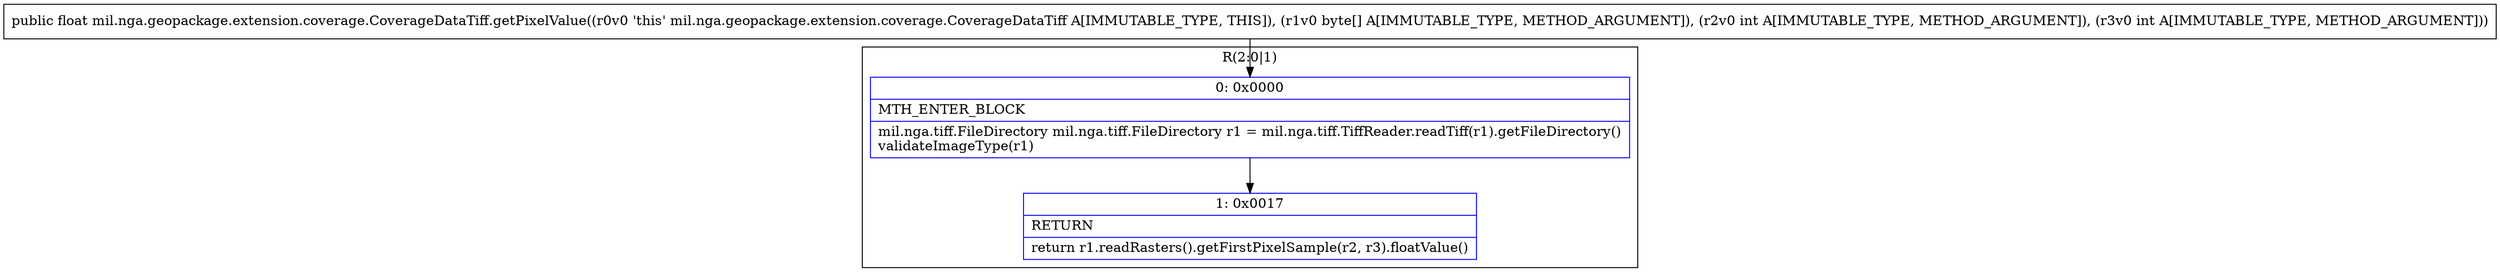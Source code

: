 digraph "CFG formil.nga.geopackage.extension.coverage.CoverageDataTiff.getPixelValue([BII)F" {
subgraph cluster_Region_1915217825 {
label = "R(2:0|1)";
node [shape=record,color=blue];
Node_0 [shape=record,label="{0\:\ 0x0000|MTH_ENTER_BLOCK\l|mil.nga.tiff.FileDirectory mil.nga.tiff.FileDirectory r1 = mil.nga.tiff.TiffReader.readTiff(r1).getFileDirectory()\lvalidateImageType(r1)\l}"];
Node_1 [shape=record,label="{1\:\ 0x0017|RETURN\l|return r1.readRasters().getFirstPixelSample(r2, r3).floatValue()\l}"];
}
MethodNode[shape=record,label="{public float mil.nga.geopackage.extension.coverage.CoverageDataTiff.getPixelValue((r0v0 'this' mil.nga.geopackage.extension.coverage.CoverageDataTiff A[IMMUTABLE_TYPE, THIS]), (r1v0 byte[] A[IMMUTABLE_TYPE, METHOD_ARGUMENT]), (r2v0 int A[IMMUTABLE_TYPE, METHOD_ARGUMENT]), (r3v0 int A[IMMUTABLE_TYPE, METHOD_ARGUMENT])) }"];
MethodNode -> Node_0;
Node_0 -> Node_1;
}

